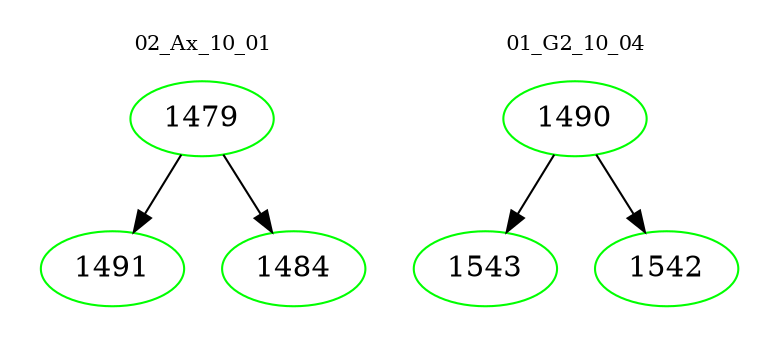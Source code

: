 digraph{
subgraph cluster_0 {
color = white
label = "02_Ax_10_01";
fontsize=10;
T0_1479 [label="1479", color="green"]
T0_1479 -> T0_1491 [color="black"]
T0_1491 [label="1491", color="green"]
T0_1479 -> T0_1484 [color="black"]
T0_1484 [label="1484", color="green"]
}
subgraph cluster_1 {
color = white
label = "01_G2_10_04";
fontsize=10;
T1_1490 [label="1490", color="green"]
T1_1490 -> T1_1543 [color="black"]
T1_1543 [label="1543", color="green"]
T1_1490 -> T1_1542 [color="black"]
T1_1542 [label="1542", color="green"]
}
}

